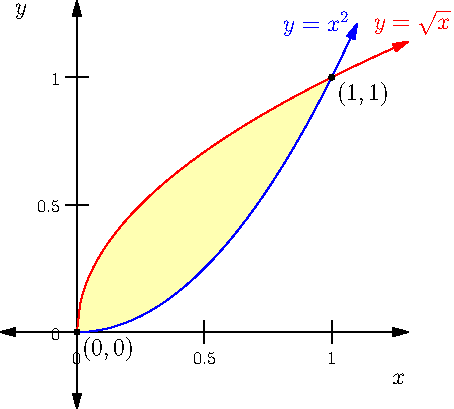 size(8cm);
import graph;
xaxis("$x$", -0.3, 1.3, Ticks(Label(fontsize(9pt)), Step=0.5, begin=true, end=true), Arrows);
yaxis("$y$", -0.3, 1.3, Ticks(Label(fontsize(9pt)), Step=0.5, begin=true, end=true), Arrows);

real f(real x) {
  return x**(1/2);
}
real g(real x) {
  return x**2;
}
fill(graph(f,0,1)--reverse(graph(g,0,1))--cycle, opacity(0.3)+yellow);
draw(graph(f, 0, 1.3), red, EndArrow);
draw(graph(g, 0, 1.1), blue, EndArrow);
dot("$(1,1)$", (1,1), dir(315));
dot("$(0,0)$", (0,0), dir(315));
label("$y = \sqrt x$", (1.3, f(1.3)), dir(85), red);
label("$y = x^2$", (1.1, g(1.1)), dir(180), blue);
